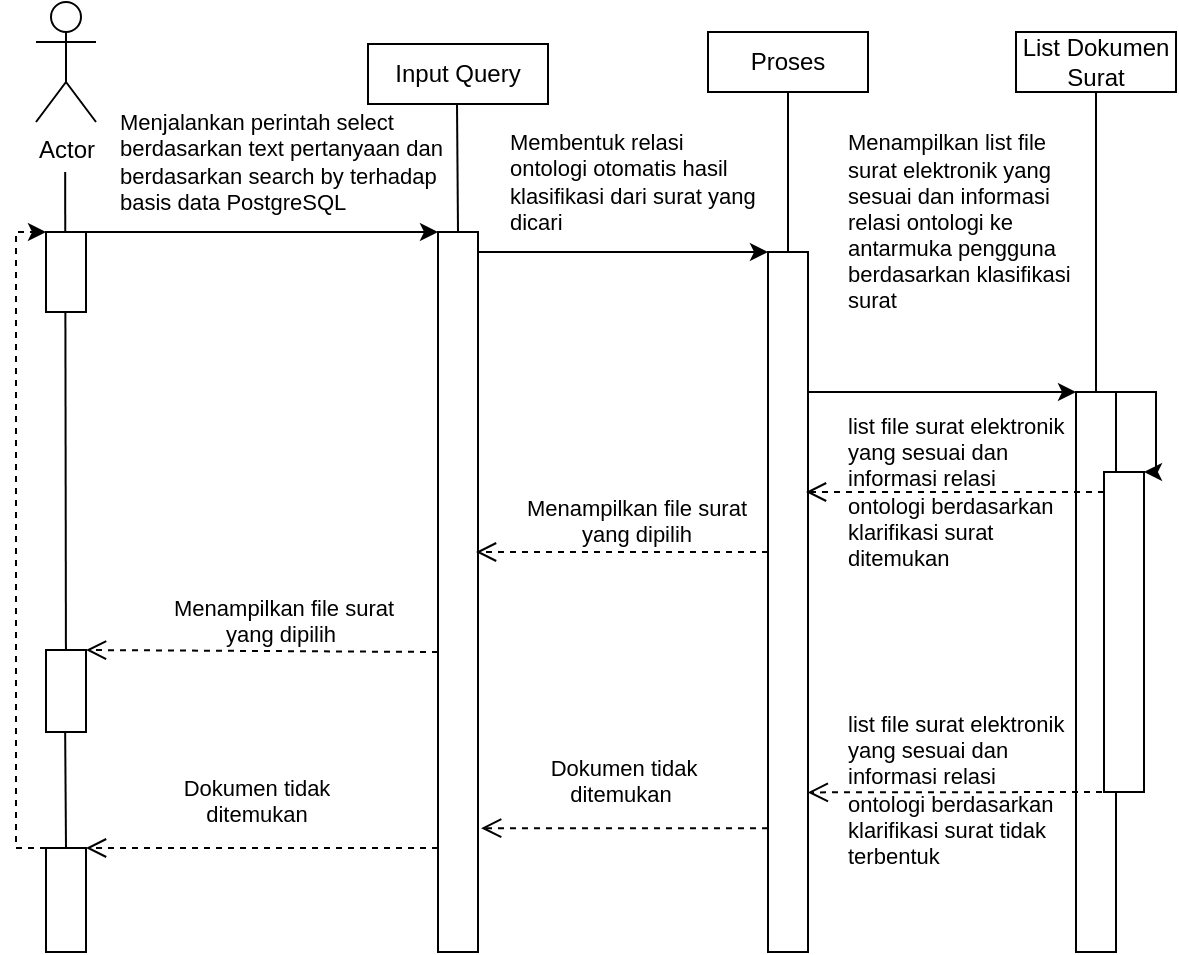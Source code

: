 <mxfile version="15.5.9" type="device"><diagram id="zesk14nDaPoymEWDxcuJ" name="Page-1"><mxGraphModel dx="925" dy="512" grid="1" gridSize="10" guides="1" tooltips="1" connect="1" arrows="1" fold="1" page="1" pageScale="1" pageWidth="850" pageHeight="1100" math="0" shadow="0"><root><mxCell id="0"/><mxCell id="1" parent="0"/><mxCell id="AhJHiFShqgi91BKzVh46-2" value="Input Query" style="rounded=0;whiteSpace=wrap;html=1;" vertex="1" parent="1"><mxGeometry x="356" y="366" width="90" height="30" as="geometry"/></mxCell><mxCell id="AhJHiFShqgi91BKzVh46-3" value="Proses" style="rounded=0;whiteSpace=wrap;html=1;" vertex="1" parent="1"><mxGeometry x="526" y="360" width="80" height="30" as="geometry"/></mxCell><mxCell id="AhJHiFShqgi91BKzVh46-4" value="List Dokumen Surat" style="rounded=0;whiteSpace=wrap;html=1;" vertex="1" parent="1"><mxGeometry x="680" y="360" width="80" height="30" as="geometry"/></mxCell><mxCell id="AhJHiFShqgi91BKzVh46-6" value="" style="rounded=0;whiteSpace=wrap;html=1;" vertex="1" parent="1"><mxGeometry x="391" y="460" width="20" height="360" as="geometry"/></mxCell><mxCell id="AhJHiFShqgi91BKzVh46-8" value="" style="rounded=0;whiteSpace=wrap;html=1;" vertex="1" parent="1"><mxGeometry x="556" y="470" width="20" height="350" as="geometry"/></mxCell><mxCell id="AhJHiFShqgi91BKzVh46-36" style="edgeStyle=orthogonalEdgeStyle;rounded=0;orthogonalLoop=1;jettySize=auto;html=1;exitX=1;exitY=0;exitDx=0;exitDy=0;entryX=1;entryY=0;entryDx=0;entryDy=0;" edge="1" parent="1" source="AhJHiFShqgi91BKzVh46-9" target="AhJHiFShqgi91BKzVh46-24"><mxGeometry relative="1" as="geometry"><mxPoint x="750" y="560" as="targetPoint"/><Array as="points"><mxPoint x="750" y="540"/><mxPoint x="750" y="580"/></Array></mxGeometry></mxCell><mxCell id="AhJHiFShqgi91BKzVh46-9" value="" style="rounded=0;whiteSpace=wrap;html=1;" vertex="1" parent="1"><mxGeometry x="710" y="540" width="20" height="280" as="geometry"/></mxCell><mxCell id="AhJHiFShqgi91BKzVh46-10" value="" style="endArrow=none;html=1;rounded=0;exitX=0.5;exitY=1;exitDx=0;exitDy=0;entryX=0.5;entryY=0;entryDx=0;entryDy=0;" edge="1" parent="1" source="AhJHiFShqgi91BKzVh46-3" target="AhJHiFShqgi91BKzVh46-8"><mxGeometry width="50" height="50" relative="1" as="geometry"><mxPoint x="496" y="720" as="sourcePoint"/><mxPoint x="586" y="590" as="targetPoint"/></mxGeometry></mxCell><mxCell id="AhJHiFShqgi91BKzVh46-11" value="" style="endArrow=none;html=1;rounded=0;exitX=0.5;exitY=1;exitDx=0;exitDy=0;entryX=0.5;entryY=0;entryDx=0;entryDy=0;" edge="1" parent="1" source="AhJHiFShqgi91BKzVh46-4"><mxGeometry width="50" height="50" relative="1" as="geometry"><mxPoint x="709.5" y="395.0" as="sourcePoint"/><mxPoint x="720" y="540" as="targetPoint"/></mxGeometry></mxCell><mxCell id="AhJHiFShqgi91BKzVh46-12" value="" style="endArrow=none;html=1;rounded=0;exitX=0.5;exitY=1;exitDx=0;exitDy=0;entryX=0.5;entryY=0;entryDx=0;entryDy=0;" edge="1" parent="1" target="AhJHiFShqgi91BKzVh46-6"><mxGeometry width="50" height="50" relative="1" as="geometry"><mxPoint x="400.5" y="396" as="sourcePoint"/><mxPoint x="401" y="470" as="targetPoint"/></mxGeometry></mxCell><mxCell id="AhJHiFShqgi91BKzVh46-15" value="Menjalankan perintah select berdasarkan text pertanyaan dan berdasarkan search by terhadap basis data PostgreSQL" style="text;html=1;strokeColor=none;fillColor=none;align=left;verticalAlign=middle;whiteSpace=wrap;rounded=0;fontSize=11;" vertex="1" parent="1"><mxGeometry x="230" y="410" width="165" height="30" as="geometry"/></mxCell><mxCell id="AhJHiFShqgi91BKzVh46-16" value="&lt;div style=&quot;font-size: 11px&quot;&gt;Menampilkan list file surat elektronik yang sesuai dan informasi relasi ontologi ke antarmuka pengguna berdasarkan klasifikasi surat&lt;/div&gt;" style="text;html=1;strokeColor=none;fillColor=none;align=left;verticalAlign=middle;whiteSpace=wrap;rounded=0;fontSize=11;" vertex="1" parent="1"><mxGeometry x="594" y="440" width="116" height="30" as="geometry"/></mxCell><mxCell id="AhJHiFShqgi91BKzVh46-18" value="" style="endArrow=none;html=1;rounded=0;startArrow=none;" edge="1" parent="1" source="AhJHiFShqgi91BKzVh46-43"><mxGeometry width="50" height="50" relative="1" as="geometry"><mxPoint x="204.58" y="770" as="sourcePoint"/><mxPoint x="204.58" y="430" as="targetPoint"/><Array as="points"/></mxGeometry></mxCell><mxCell id="AhJHiFShqgi91BKzVh46-20" value="" style="endArrow=classic;html=1;rounded=0;" edge="1" parent="1"><mxGeometry width="50" height="50" relative="1" as="geometry"><mxPoint x="205" y="460" as="sourcePoint"/><mxPoint x="391" y="460" as="targetPoint"/><Array as="points"/></mxGeometry></mxCell><mxCell id="AhJHiFShqgi91BKzVh46-21" value="" style="endArrow=classic;html=1;rounded=0;entryX=0;entryY=0;entryDx=0;entryDy=0;" edge="1" parent="1" target="AhJHiFShqgi91BKzVh46-8"><mxGeometry width="50" height="50" relative="1" as="geometry"><mxPoint x="411" y="470" as="sourcePoint"/><mxPoint x="521" y="470" as="targetPoint"/><Array as="points"/></mxGeometry></mxCell><mxCell id="AhJHiFShqgi91BKzVh46-22" value="" style="endArrow=classic;html=1;rounded=0;" edge="1" parent="1"><mxGeometry width="50" height="50" relative="1" as="geometry"><mxPoint x="576" y="540" as="sourcePoint"/><mxPoint x="710" y="540" as="targetPoint"/><Array as="points"/></mxGeometry></mxCell><mxCell id="AhJHiFShqgi91BKzVh46-23" value="&lt;div style=&quot;font-size: 11px&quot;&gt;&lt;span style=&quot;font-size: 11px&quot;&gt;Membentuk relasi ontologi otomatis hasil klasifikasi dari surat yang dicari&lt;/span&gt;&lt;/div&gt;" style="text;html=1;strokeColor=none;fillColor=none;align=left;verticalAlign=middle;whiteSpace=wrap;rounded=0;fontSize=11;" vertex="1" parent="1"><mxGeometry x="425" y="420" width="130" height="30" as="geometry"/></mxCell><mxCell id="AhJHiFShqgi91BKzVh46-24" value="" style="rounded=0;whiteSpace=wrap;html=1;" vertex="1" parent="1"><mxGeometry x="724" y="580" width="20" height="160" as="geometry"/></mxCell><mxCell id="AhJHiFShqgi91BKzVh46-25" value="&amp;nbsp;Dokumen tidak &lt;br&gt;ditemukan" style="html=1;verticalAlign=bottom;endArrow=open;dashed=1;endSize=8;rounded=0;fontSize=11;entryX=1.078;entryY=0.828;entryDx=0;entryDy=0;entryPerimeter=0;" edge="1" parent="1" target="AhJHiFShqgi91BKzVh46-6"><mxGeometry x="0.041" y="-8" relative="1" as="geometry"><mxPoint x="556" y="758.17" as="sourcePoint"/><mxPoint x="420" y="758" as="targetPoint"/><mxPoint as="offset"/></mxGeometry></mxCell><mxCell id="AhJHiFShqgi91BKzVh46-27" value="" style="html=1;verticalAlign=bottom;endArrow=open;dashed=1;endSize=8;rounded=0;fontSize=11;exitX=0.25;exitY=1;exitDx=0;exitDy=0;entryX=0.995;entryY=0.772;entryDx=0;entryDy=0;entryPerimeter=0;" edge="1" parent="1" source="AhJHiFShqgi91BKzVh46-24" target="AhJHiFShqgi91BKzVh46-8"><mxGeometry x="0.171" relative="1" as="geometry"><mxPoint x="709" y="600" as="sourcePoint"/><mxPoint x="580" y="740" as="targetPoint"/><mxPoint as="offset"/></mxGeometry></mxCell><mxCell id="AhJHiFShqgi91BKzVh46-31" value="Actor" style="shape=umlActor;verticalLabelPosition=bottom;verticalAlign=top;html=1;" vertex="1" parent="1"><mxGeometry x="190" y="345" width="30" height="60" as="geometry"/></mxCell><mxCell id="AhJHiFShqgi91BKzVh46-39" value="Menampilkan file surat &lt;br&gt;yang dipilih" style="html=1;verticalAlign=bottom;endArrow=open;dashed=1;endSize=8;rounded=0;fontSize=11;exitX=0.25;exitY=1;exitDx=0;exitDy=0;" edge="1" parent="1"><mxGeometry x="-0.096" relative="1" as="geometry"><mxPoint x="556" y="620" as="sourcePoint"/><mxPoint x="410" y="620" as="targetPoint"/><mxPoint as="offset"/></mxGeometry></mxCell><mxCell id="AhJHiFShqgi91BKzVh46-40" value="&amp;nbsp;Menampilkan file surat &lt;br&gt;yang dipilih" style="html=1;verticalAlign=bottom;endArrow=open;dashed=1;endSize=8;rounded=0;fontSize=11;exitX=0.25;exitY=1;exitDx=0;exitDy=0;entryX=1;entryY=0;entryDx=0;entryDy=0;" edge="1" parent="1" target="AhJHiFShqgi91BKzVh46-43"><mxGeometry x="-0.096" relative="1" as="geometry"><mxPoint x="391" y="670" as="sourcePoint"/><mxPoint x="210" y="670" as="targetPoint"/><mxPoint as="offset"/></mxGeometry></mxCell><mxCell id="AhJHiFShqgi91BKzVh46-42" value="" style="rounded=0;whiteSpace=wrap;html=1;" vertex="1" parent="1"><mxGeometry x="195" y="460" width="20" height="40" as="geometry"/></mxCell><mxCell id="AhJHiFShqgi91BKzVh46-43" value="" style="rounded=0;whiteSpace=wrap;html=1;" vertex="1" parent="1"><mxGeometry x="195" y="669" width="20" height="41" as="geometry"/></mxCell><mxCell id="AhJHiFShqgi91BKzVh46-45" value="&lt;div style=&quot;font-size: 11px&quot;&gt;list file surat elektronik yang sesuai dan informasi relasi ontologi berdasarkan klarifikasi surat ditemukan&lt;/div&gt;" style="text;html=1;strokeColor=none;fillColor=none;align=left;verticalAlign=middle;whiteSpace=wrap;rounded=0;fontSize=11;" vertex="1" parent="1"><mxGeometry x="594" y="555" width="116" height="70" as="geometry"/></mxCell><mxCell id="AhJHiFShqgi91BKzVh46-47" value="" style="html=1;verticalAlign=bottom;endArrow=open;dashed=1;endSize=8;rounded=0;fontSize=11;exitX=0.25;exitY=1;exitDx=0;exitDy=0;" edge="1" parent="1"><mxGeometry x="0.171" relative="1" as="geometry"><mxPoint x="724" y="590" as="sourcePoint"/><mxPoint x="575" y="590" as="targetPoint"/><mxPoint as="offset"/></mxGeometry></mxCell><mxCell id="AhJHiFShqgi91BKzVh46-48" value="&lt;div style=&quot;font-size: 11px&quot;&gt;list file surat elektronik yang sesuai dan informasi relasi ontologi berdasarkan klarifikasi surat tidak terbentuk&lt;/div&gt;" style="text;html=1;strokeColor=none;fillColor=none;align=left;verticalAlign=middle;whiteSpace=wrap;rounded=0;fontSize=11;" vertex="1" parent="1"><mxGeometry x="594" y="704" width="116" height="70" as="geometry"/></mxCell><mxCell id="AhJHiFShqgi91BKzVh46-49" value="Dokumen tidak &lt;br&gt;ditemukan" style="html=1;verticalAlign=bottom;endArrow=open;dashed=1;endSize=8;rounded=0;fontSize=11;entryX=1;entryY=0;entryDx=0;entryDy=0;" edge="1" parent="1" target="AhJHiFShqgi91BKzVh46-50"><mxGeometry x="0.041" y="-8" relative="1" as="geometry"><mxPoint x="391" y="768" as="sourcePoint"/><mxPoint x="220" y="770" as="targetPoint"/><mxPoint as="offset"/></mxGeometry></mxCell><mxCell id="AhJHiFShqgi91BKzVh46-54" style="edgeStyle=orthogonalEdgeStyle;rounded=0;orthogonalLoop=1;jettySize=auto;html=1;exitX=0;exitY=0;exitDx=0;exitDy=0;entryX=0;entryY=0;entryDx=0;entryDy=0;dashed=1;" edge="1" parent="1" source="AhJHiFShqgi91BKzVh46-50" target="AhJHiFShqgi91BKzVh46-42"><mxGeometry relative="1" as="geometry"><mxPoint x="180" y="720" as="targetPoint"/><Array as="points"><mxPoint x="180" y="768"/><mxPoint x="180" y="460"/></Array></mxGeometry></mxCell><mxCell id="AhJHiFShqgi91BKzVh46-50" value="" style="rounded=0;whiteSpace=wrap;html=1;" vertex="1" parent="1"><mxGeometry x="195" y="768" width="20" height="52" as="geometry"/></mxCell><mxCell id="AhJHiFShqgi91BKzVh46-51" value="" style="endArrow=none;html=1;rounded=0;startArrow=none;exitX=0.5;exitY=0;exitDx=0;exitDy=0;" edge="1" parent="1" source="AhJHiFShqgi91BKzVh46-50"><mxGeometry width="50" height="50" relative="1" as="geometry"><mxPoint x="205" y="770" as="sourcePoint"/><mxPoint x="204.58" y="710" as="targetPoint"/><Array as="points"/></mxGeometry></mxCell></root></mxGraphModel></diagram></mxfile>